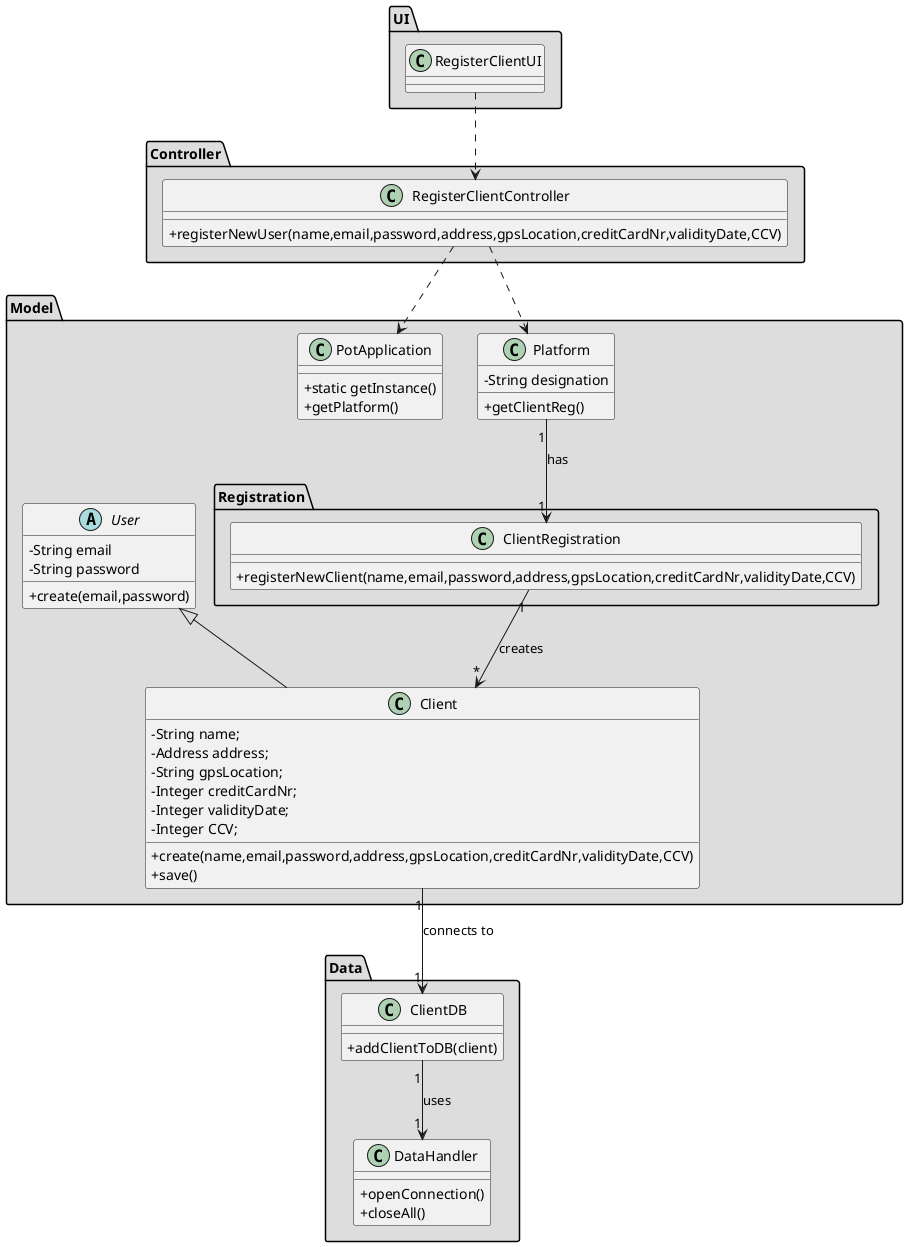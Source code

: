 @startuml
skinparam classAttributeIconSize 0


package "Model" #DDDDDD {
class PotApplication
{
  +static getInstance()
  +getPlatform()
}
}


package "UI" #DDDDDD {
class RegisterClientUI{

}
}


package "Controller" #DDDDDD {
class RegisterClientController{
+registerNewUser(name,email,password,address,gpsLocation,creditCardNr,validityDate,CCV)
}
}


package "Model" #DDDDDD {
class Platform {
  -String designation
  +getClientReg()
}
package "Registration" #DDDDDD {
 class ClientRegistration{
 +registerNewClient(name,email,password,address,gpsLocation,creditCardNr,validityDate,CCV)
 }
 }
}




package "Model" #DDDDDD {
abstract class User{
-String email
-String password
+create(email,password)
}

class Client extends User

class Client{
-String name;
-Address address;
-String gpsLocation;
-Integer creditCardNr;
-Integer validityDate;
-Integer CCV;
+create(name,email,password,address,gpsLocation,creditCardNr,validityDate,CCV)
+save()
}

}


package "Data" #DDDDDD {
class DataHandler{
+openConnection()
+closeAll()
}
    class ClientDB{
   +addClientToDB(client)
}
}


RegisterClientUI ..> RegisterClientController
RegisterClientController ..> Platform
RegisterClientController ..> PotApplication
Platform "1" --> "1" ClientRegistration : has
ClientRegistration "1" --> "*" Client : creates
Client "1" --> "1" ClientDB : connects to
ClientDB "1" --> "1" DataHandler : uses

@enduml